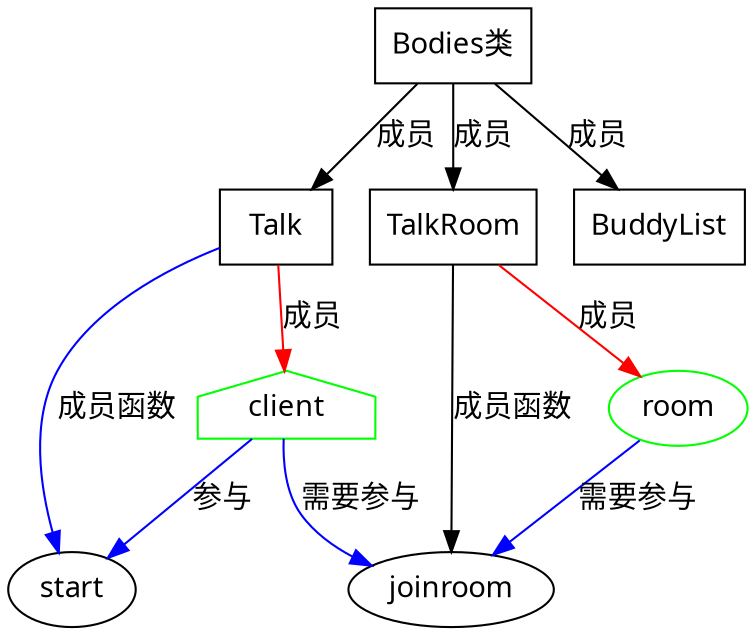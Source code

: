 digraph G{

node[fontname="simsun.ttf"]
edge[fontname="simsun.ttf"]

Bodies[shape=box label=Bodies类]
Bodies->Talk[label=成员]
Bodies->TalkRoom[label=成员]
Bodies->BuddyList[label=成员]

Talk[shape=box]
TalkRoom[shape=box]
BuddyList[shape=box]

Talk->client[color=red label=成员]
Talk->start[color=blue label=成员函数]

TalkRoom->room[color=red label=成员]
TalkRoom->joinroom[label=成员函数]

client[shape=house color=green]
room[color=green]
client->joinroom[color=blue label=需要参与]
client->start[color=blue label=参与]

room->joinroom[color=blue label=需要参与]

}
